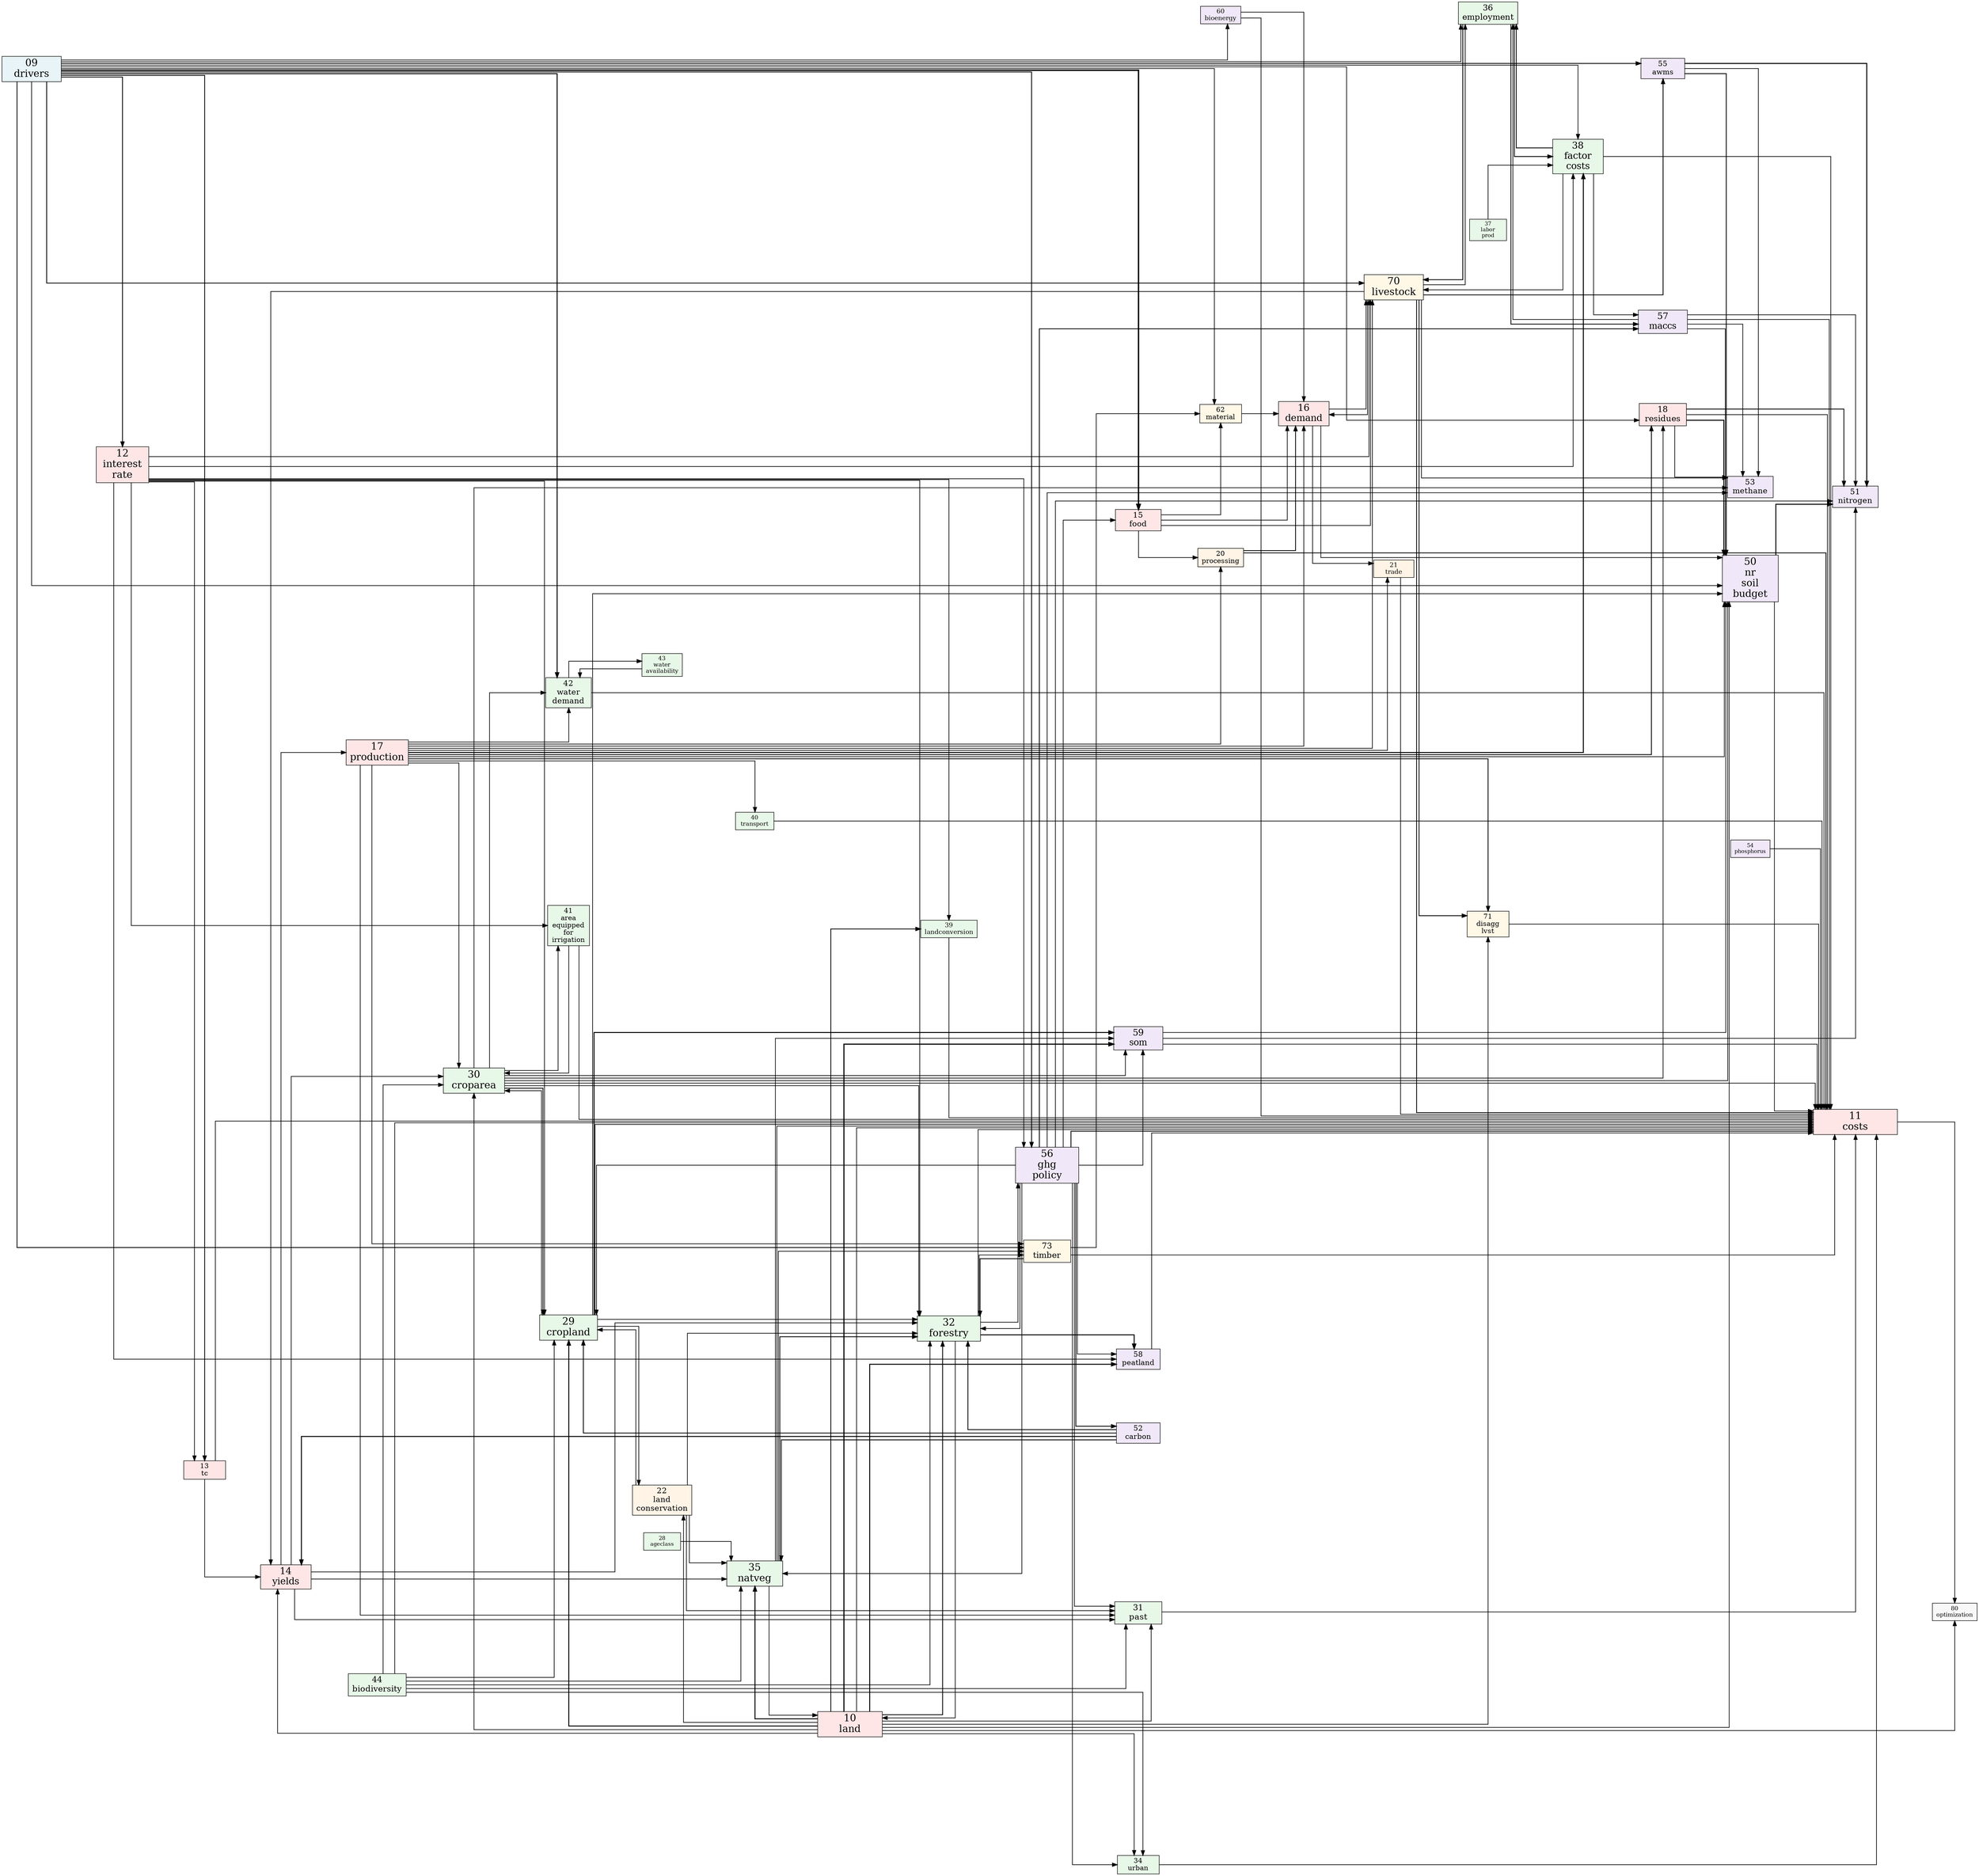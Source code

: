 digraph MAgPIE_Dependencies {
  rankdir=LR;
  node [shape=box, style=filled];
  graph [splines=ortho, nodesep=0.5, ranksep=1.0];

  "09_drivers" [fillcolor="#E8F4F8", fontsize=20, width=1.7000000000000002, label="09\ndrivers"];
  "10_land" [fillcolor="#FFE6E6", fontsize=20, width=1.85, label="10\nland"];
  "11_costs" [fillcolor="#FFE6E6", fontsize=20, width=2.4000000000000004, label="11\ncosts"];
  "12_interest_rate" [fillcolor="#FFE6E6", fontsize=20, width=1.5, label="12\ninterest\nrate"];
  "13_tc" [fillcolor="#FFE6E6", fontsize=14, width=1.2, label="13\ntc"];
  "14_yields" [fillcolor="#FFE6E6", fontsize=19, width=1.45, label="14\nyields"];
  "15_food" [fillcolor="#FFE6E6", fontsize=16, width=1.3, label="15\nfood"];
  "16_demand" [fillcolor="#FFE6E6", fontsize=19, width=1.45, label="16\ndemand"];
  "17_production" [fillcolor="#FFE6E6", fontsize=20, width=1.7000000000000002, label="17\nproduction"];
  "18_residues" [fillcolor="#FFE6E6", fontsize=17, width=1.35, label="18\nresidues"];
  "20_processing" [fillcolor="#FFF4E6", fontsize=14, width=1.2, label="20\nprocessing"];
  "21_trade" [fillcolor="#FFF4E6", fontsize=13, width=1.15, label="21\ntrade"];
  "22_land_conservation" [fillcolor="#FFF4E6", fontsize=16, width=1.3, label="22\nland\nconservation"];
  "28_ageclass" [fillcolor="#E8F8E8", fontsize=11, width=1.05, label="28\nageclass"];
  "29_cropland" [fillcolor="#E8F8E8", fontsize=20, width=1.65, label="29\ncropland"];
  "30_croparea" [fillcolor="#E8F8E8", fontsize=20, width=1.75, label="30\ncroparea"];
  "31_past" [fillcolor="#E8F8E8", fontsize=17, width=1.35, label="31\npast"];
  "32_forestry" [fillcolor="#E8F8E8", fontsize=20, width=1.8, label="32\nforestry"];
  "34_urban" [fillcolor="#E8F8E8", fontsize=14, width=1.2, label="34\nurban"];
  "35_natveg" [fillcolor="#E8F8E8", fontsize=20, width=1.6, label="35\nnatveg"];
  "36_employment" [fillcolor="#E8F8E8", fontsize=17, width=1.35, label="36\nemployment"];
  "37_labor_prod" [fillcolor="#E8F8E8", fontsize=11, width=1.05, label="37\nlabor\nprod"];
  "38_factor_costs" [fillcolor="#E8F8E8", fontsize=19, width=1.45, label="38\nfactor\ncosts"];
  "39_landconversion" [fillcolor="#E8F8E8", fontsize=13, width=1.15, label="39\nlandconversion"];
  "40_transport" [fillcolor="#E8F8E8", fontsize=12, width=1.1, label="40\ntransport"];
  "41_area_equipped_for_irrigation" [fillcolor="#E8F8E8", fontsize=14, width=1.2, label="41\narea\nequipped\nfor\nirrigation"];
  "42_water_demand" [fillcolor="#E8F8E8", fontsize=16, width=1.3, label="42\nwater\ndemand"];
  "43_water_availability" [fillcolor="#E8F8E8", fontsize=12, width=1.1, label="43\nwater\navailability"];
  "44_biodiversity" [fillcolor="#E8F8E8", fontsize=17, width=1.35, label="44\nbiodiversity"];
  "50_nr_soil_budget" [fillcolor="#F0E8F8", fontsize=20, width=1.6, label="50\nnr\nsoil\nbudget"];
  "51_nitrogen" [fillcolor="#F0E8F8", fontsize=16, width=1.3, label="51\nnitrogen"];
  "52_carbon" [fillcolor="#F0E8F8", fontsize=15, width=1.25, label="52\ncarbon"];
  "53_methane" [fillcolor="#F0E8F8", fontsize=16, width=1.3, label="53\nmethane"];
  "54_phosphorus" [fillcolor="#F0E8F8", fontsize=11, width=1.05, label="54\nphosphorus"];
  "55_awms" [fillcolor="#F0E8F8", fontsize=15, width=1.25, label="55\nawms"];
  "56_ghg_policy" [fillcolor="#F0E8F8", fontsize=20, width=1.8, label="56\nghg\npolicy"];
  "57_maccs" [fillcolor="#F0E8F8", fontsize=18, width=1.4, label="57\nmaccs"];
  "58_peatland" [fillcolor="#F0E8F8", fontsize=15, width=1.25, label="58\npeatland"];
  "59_som" [fillcolor="#F0E8F8", fontsize=18, width=1.4, label="59\nsom"];
  "60_bioenergy" [fillcolor="#F0E8F8", fontsize=13, width=1.15, label="60\nbioenergy"];
  "62_material" [fillcolor="#FFF8E6", fontsize=14, width=1.2, label="62\nmaterial"];
  "70_livestock" [fillcolor="#FFF8E6", fontsize=20, width=1.7000000000000002, label="70\nlivestock"];
  "71_disagg_lvst" [fillcolor="#FFF8E6", fontsize=14, width=1.2, label="71\ndisagg\nlvst"];
  "73_timber" [fillcolor="#FFF8E6", fontsize=17, width=1.35, label="73\ntimber"];
  "80_optimization" [fillcolor="#F8F8F8", fontsize=12, width=1.1, label="80\noptimization"];

  "32_forestry" -> "10_land" [penwidth=1.3];
  "35_natveg" -> "10_land" [penwidth=1.3];
  "10_land" -> "11_costs" [penwidth=1.3];
  "13_tc" -> "11_costs" [penwidth=1.3];
  "18_residues" -> "11_costs" [penwidth=1.3];
  "20_processing" -> "11_costs" [penwidth=1.6];
  "21_trade" -> "11_costs" [penwidth=1.3];
  "29_cropland" -> "11_costs" [penwidth=1.3];
  "30_croparea" -> "11_costs" [penwidth=1.3];
  "31_past" -> "11_costs" [penwidth=1.3];
  "32_forestry" -> "11_costs" [penwidth=1.3];
  "34_urban" -> "11_costs" [penwidth=1.3];
  "35_natveg" -> "11_costs" [penwidth=1.3];
  "38_factor_costs" -> "11_costs" [penwidth=1.3];
  "39_landconversion" -> "11_costs" [penwidth=1.3];
  "40_transport" -> "11_costs" [penwidth=1.3];
  "41_area_equipped_for_irrigation" -> "11_costs" [penwidth=1.3];
  "42_water_demand" -> "11_costs" [penwidth=1.3];
  "44_biodiversity" -> "11_costs" [penwidth=1.3];
  "50_nr_soil_budget" -> "11_costs" [penwidth=1.3];
  "54_phosphorus" -> "11_costs" [penwidth=1.3];
  "56_ghg_policy" -> "11_costs" [penwidth=1.6];
  "57_maccs" -> "11_costs" [penwidth=1.3];
  "58_peatland" -> "11_costs" [penwidth=1.3];
  "59_som" -> "11_costs" [penwidth=1.3];
  "60_bioenergy" -> "11_costs" [penwidth=1.3];
  "70_livestock" -> "11_costs" [penwidth=1.6];
  "71_disagg_lvst" -> "11_costs" [penwidth=1.3];
  "73_timber" -> "11_costs" [penwidth=1.3];
  "09_drivers" -> "12_interest_rate" [penwidth=1.6];
  "09_drivers" -> "13_tc" [penwidth=1.6];
  "12_interest_rate" -> "13_tc" [penwidth=1.3];
  "10_land" -> "14_yields" [penwidth=1.3];
  "13_tc" -> "14_yields" [penwidth=1.3];
  "52_carbon" -> "14_yields" [penwidth=1.9];
  "70_livestock" -> "14_yields" [penwidth=1.3];
  "09_drivers" -> "15_food" [penwidth=2.8];
  "56_ghg_policy" -> "15_food" [penwidth=1.3];
  "15_food" -> "16_demand" [penwidth=1.3];
  "17_production" -> "16_demand" [penwidth=1.3];
  "20_processing" -> "16_demand" [penwidth=1.6];
  "60_bioenergy" -> "16_demand" [penwidth=1.3];
  "62_material" -> "16_demand" [penwidth=1.3];
  "70_livestock" -> "16_demand" [penwidth=1.3];
  "14_yields" -> "17_production" [penwidth=1.3];
  "09_drivers" -> "18_residues" [penwidth=1.3];
  "17_production" -> "18_residues" [penwidth=1.6];
  "30_croparea" -> "18_residues" [penwidth=1.3];
  "15_food" -> "20_processing" [penwidth=1.3];
  "17_production" -> "20_processing" [penwidth=1.3];
  "16_demand" -> "21_trade" [penwidth=1.3];
  "17_production" -> "21_trade" [penwidth=1.3];
  "10_land" -> "22_land_conservation" [penwidth=1.3];
  "29_cropland" -> "22_land_conservation" [penwidth=1.3];
  "10_land" -> "29_cropland" [penwidth=1.9];
  "12_interest_rate" -> "29_cropland" [penwidth=1.3];
  "22_land_conservation" -> "29_cropland" [penwidth=1.3];
  "30_croparea" -> "29_cropland" [penwidth=1.6];
  "44_biodiversity" -> "29_cropland" [penwidth=1.3];
  "52_carbon" -> "29_cropland" [penwidth=1.6];
  "56_ghg_policy" -> "29_cropland" [penwidth=1.3];
  "10_land" -> "30_croparea" [penwidth=1.3];
  "14_yields" -> "30_croparea" [penwidth=1.3];
  "17_production" -> "30_croparea" [penwidth=1.3];
  "29_cropland" -> "30_croparea" [penwidth=1.3];
  "41_area_equipped_for_irrigation" -> "30_croparea" [penwidth=1.3];
  "44_biodiversity" -> "30_croparea" [penwidth=1.3];
  "10_land" -> "31_past" [penwidth=1.3];
  "14_yields" -> "31_past" [penwidth=1.3];
  "17_production" -> "31_past" [penwidth=1.3];
  "22_land_conservation" -> "31_past" [penwidth=1.3];
  "44_biodiversity" -> "31_past" [penwidth=1.3];
  "56_ghg_policy" -> "31_past" [penwidth=1.3];
  "10_land" -> "32_forestry" [penwidth=1.6];
  "12_interest_rate" -> "32_forestry" [penwidth=1.3];
  "14_yields" -> "32_forestry" [penwidth=1.3];
  "22_land_conservation" -> "32_forestry" [penwidth=1.3];
  "29_cropland" -> "32_forestry" [penwidth=1.3];
  "30_croparea" -> "32_forestry" [penwidth=1.3];
  "35_natveg" -> "32_forestry" [penwidth=1.6];
  "44_biodiversity" -> "32_forestry" [penwidth=1.3];
  "52_carbon" -> "32_forestry" [penwidth=1.6];
  "56_ghg_policy" -> "32_forestry" [penwidth=1.3];
  "73_timber" -> "32_forestry" [penwidth=1.6];
  "10_land" -> "34_urban" [penwidth=1.3];
  "44_biodiversity" -> "34_urban" [penwidth=1.3];
  "56_ghg_policy" -> "34_urban" [penwidth=1.3];
  "10_land" -> "35_natveg" [penwidth=1.9];
  "14_yields" -> "35_natveg" [penwidth=1.3];
  "22_land_conservation" -> "35_natveg" [penwidth=1.3];
  "28_ageclass" -> "35_natveg" [penwidth=1.3];
  "44_biodiversity" -> "35_natveg" [penwidth=1.3];
  "52_carbon" -> "35_natveg" [penwidth=1.6];
  "56_ghg_policy" -> "35_natveg" [penwidth=1.3];
  "09_drivers" -> "36_employment" [penwidth=1.3];
  "38_factor_costs" -> "36_employment" [penwidth=1.6];
  "57_maccs" -> "36_employment" [penwidth=1.3];
  "70_livestock" -> "36_employment" [penwidth=1.3];
  "09_drivers" -> "38_factor_costs" [penwidth=1.3];
  "12_interest_rate" -> "38_factor_costs" [penwidth=1.3];
  "17_production" -> "38_factor_costs" [penwidth=1.9];
  "36_employment" -> "38_factor_costs" [penwidth=1.6];
  "37_labor_prod" -> "38_factor_costs" [penwidth=1.3];
  "10_land" -> "39_landconversion" [penwidth=1.6];
  "12_interest_rate" -> "39_landconversion" [penwidth=1.3];
  "17_production" -> "40_transport" [penwidth=1.3];
  "12_interest_rate" -> "41_area_equipped_for_irrigation" [penwidth=1.3];
  "30_croparea" -> "41_area_equipped_for_irrigation" [penwidth=1.3];
  "09_drivers" -> "42_water_demand" [penwidth=1.9];
  "17_production" -> "42_water_demand" [penwidth=1.3];
  "30_croparea" -> "42_water_demand" [penwidth=1.3];
  "43_water_availability" -> "42_water_demand" [penwidth=1.3];
  "42_water_demand" -> "43_water_availability" [penwidth=1.3];
  "09_drivers" -> "50_nr_soil_budget" [penwidth=1.3];
  "10_land" -> "50_nr_soil_budget" [penwidth=1.3];
  "16_demand" -> "50_nr_soil_budget" [penwidth=1.3];
  "17_production" -> "50_nr_soil_budget" [penwidth=1.3];
  "18_residues" -> "50_nr_soil_budget" [penwidth=1.9];
  "29_cropland" -> "50_nr_soil_budget" [penwidth=1.3];
  "30_croparea" -> "50_nr_soil_budget" [penwidth=1.3];
  "55_awms" -> "50_nr_soil_budget" [penwidth=1.6];
  "57_maccs" -> "50_nr_soil_budget" [penwidth=1.3];
  "59_som" -> "50_nr_soil_budget" [penwidth=1.3];
  "18_residues" -> "51_nitrogen" [penwidth=1.6];
  "50_nr_soil_budget" -> "51_nitrogen" [penwidth=1.9];
  "55_awms" -> "51_nitrogen" [penwidth=1.9];
  "56_ghg_policy" -> "51_nitrogen" [penwidth=1.3];
  "57_maccs" -> "51_nitrogen" [penwidth=1.3];
  "59_som" -> "51_nitrogen" [penwidth=1.3];
  "56_ghg_policy" -> "52_carbon" [penwidth=1.6];
  "18_residues" -> "53_methane" [penwidth=1.3];
  "30_croparea" -> "53_methane" [penwidth=1.3];
  "55_awms" -> "53_methane" [penwidth=1.3];
  "56_ghg_policy" -> "53_methane" [penwidth=1.3];
  "57_maccs" -> "53_methane" [penwidth=1.3];
  "70_livestock" -> "53_methane" [penwidth=1.3];
  "09_drivers" -> "55_awms" [penwidth=1.6];
  "70_livestock" -> "55_awms" [penwidth=1.6];
  "09_drivers" -> "56_ghg_policy" [penwidth=1.6];
  "12_interest_rate" -> "56_ghg_policy" [penwidth=1.3];
  "32_forestry" -> "56_ghg_policy" [penwidth=1.3];
  "36_employment" -> "57_maccs" [penwidth=1.6];
  "38_factor_costs" -> "57_maccs" [penwidth=1.3];
  "56_ghg_policy" -> "57_maccs" [penwidth=1.6];
  "10_land" -> "58_peatland" [penwidth=1.9];
  "12_interest_rate" -> "58_peatland" [penwidth=1.3];
  "32_forestry" -> "58_peatland" [penwidth=1.9];
  "56_ghg_policy" -> "58_peatland" [penwidth=1.3];
  "10_land" -> "59_som" [penwidth=2.2];
  "29_cropland" -> "59_som" [penwidth=1.9];
  "30_croparea" -> "59_som" [penwidth=1.3];
  "35_natveg" -> "59_som" [penwidth=1.3];
  "56_ghg_policy" -> "59_som" [penwidth=1.3];
  "09_drivers" -> "60_bioenergy" [penwidth=1.3];
  "09_drivers" -> "62_material" [penwidth=1.3];
  "15_food" -> "62_material" [penwidth=1.3];
  "73_timber" -> "62_material" [penwidth=1.3];
  "09_drivers" -> "70_livestock" [penwidth=1.6];
  "12_interest_rate" -> "70_livestock" [penwidth=1.3];
  "15_food" -> "70_livestock" [penwidth=1.3];
  "16_demand" -> "70_livestock" [penwidth=1.3];
  "17_production" -> "70_livestock" [penwidth=1.3];
  "36_employment" -> "70_livestock" [penwidth=1.6];
  "38_factor_costs" -> "70_livestock" [penwidth=1.3];
  "10_land" -> "71_disagg_lvst" [penwidth=1.3];
  "17_production" -> "71_disagg_lvst" [penwidth=1.6];
  "70_livestock" -> "71_disagg_lvst" [penwidth=1.6];
  "09_drivers" -> "73_timber" [penwidth=1.6];
  "17_production" -> "73_timber" [penwidth=1.3];
  "32_forestry" -> "73_timber" [penwidth=1.3];
  "35_natveg" -> "73_timber" [penwidth=1.3];
  "10_land" -> "80_optimization" [penwidth=1.3];
  "11_costs" -> "80_optimization" [penwidth=1.3];
}